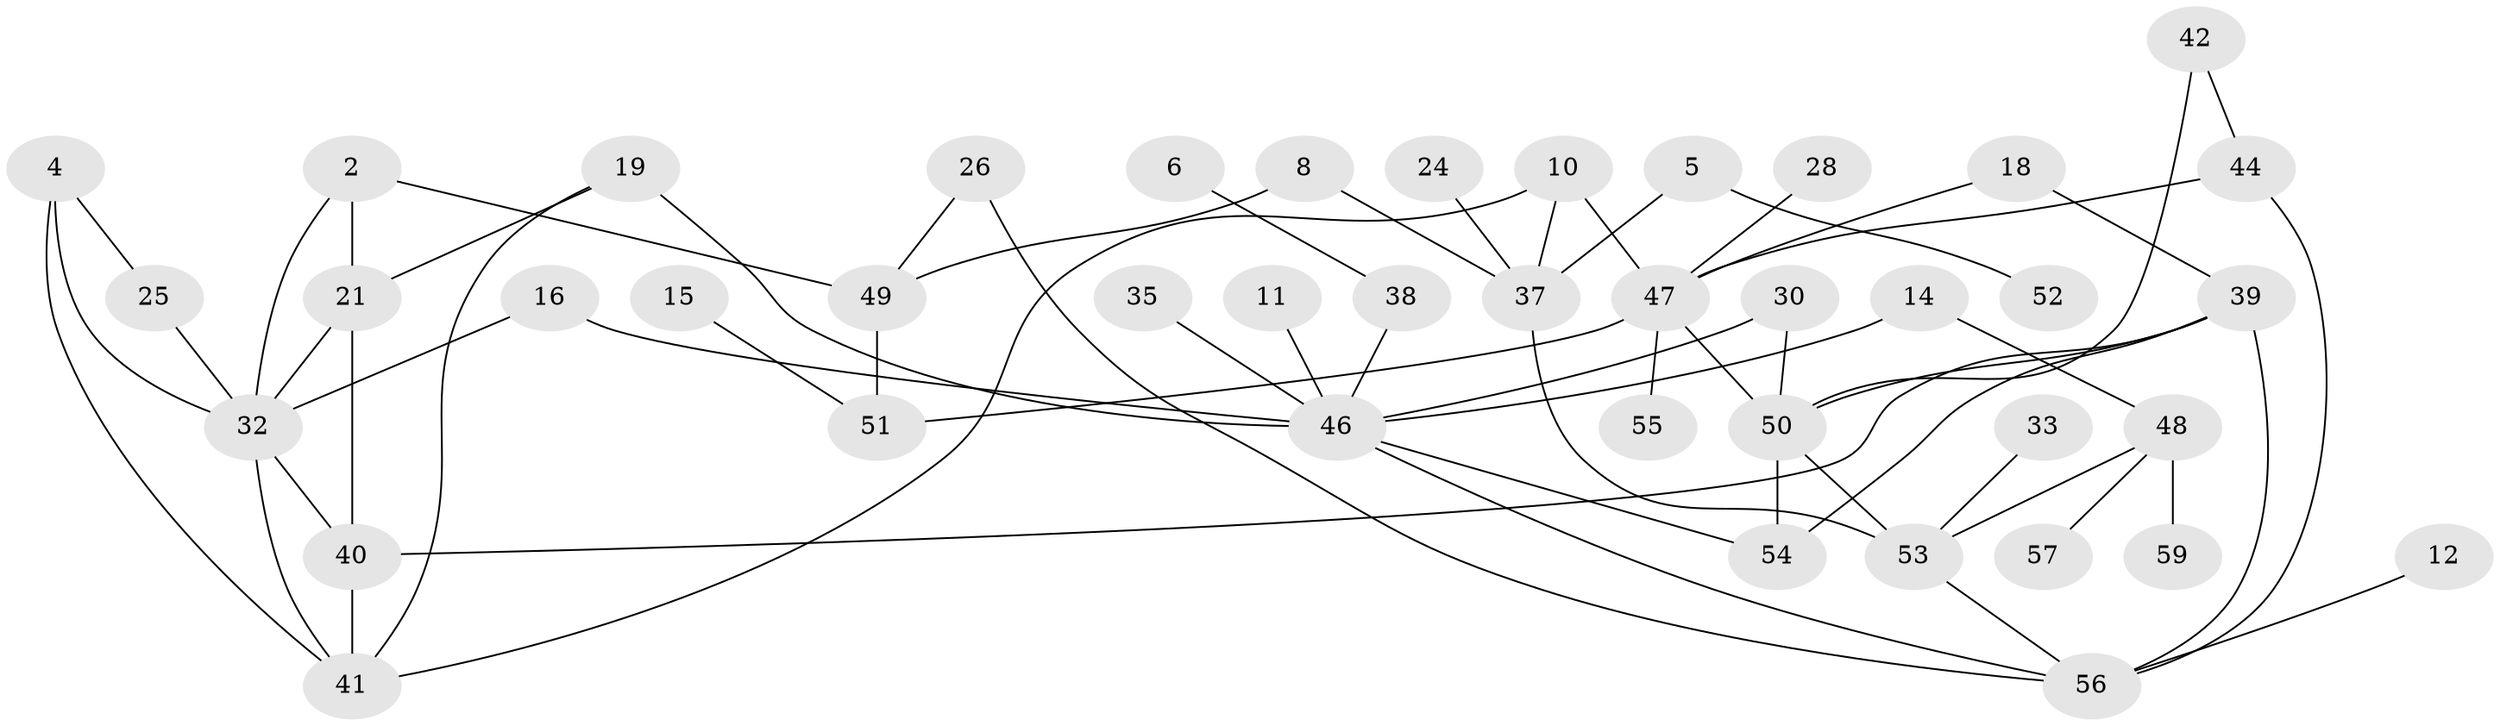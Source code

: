 // original degree distribution, {0: 0.11016949152542373, 3: 0.17796610169491525, 2: 0.288135593220339, 1: 0.2542372881355932, 5: 0.059322033898305086, 4: 0.11016949152542373}
// Generated by graph-tools (version 1.1) at 2025/49/03/09/25 03:49:11]
// undirected, 42 vertices, 62 edges
graph export_dot {
graph [start="1"]
  node [color=gray90,style=filled];
  2;
  4;
  5;
  6;
  8;
  10;
  11;
  12;
  14;
  15;
  16;
  18;
  19;
  21;
  24;
  25;
  26;
  28;
  30;
  32;
  33;
  35;
  37;
  38;
  39;
  40;
  41;
  42;
  44;
  46;
  47;
  48;
  49;
  50;
  51;
  52;
  53;
  54;
  55;
  56;
  57;
  59;
  2 -- 21 [weight=1.0];
  2 -- 32 [weight=1.0];
  2 -- 49 [weight=1.0];
  4 -- 25 [weight=1.0];
  4 -- 32 [weight=1.0];
  4 -- 41 [weight=1.0];
  5 -- 37 [weight=1.0];
  5 -- 52 [weight=1.0];
  6 -- 38 [weight=1.0];
  8 -- 37 [weight=1.0];
  8 -- 49 [weight=1.0];
  10 -- 37 [weight=1.0];
  10 -- 41 [weight=1.0];
  10 -- 47 [weight=1.0];
  11 -- 46 [weight=1.0];
  12 -- 56 [weight=1.0];
  14 -- 46 [weight=1.0];
  14 -- 48 [weight=1.0];
  15 -- 51 [weight=1.0];
  16 -- 32 [weight=1.0];
  16 -- 46 [weight=1.0];
  18 -- 39 [weight=1.0];
  18 -- 47 [weight=1.0];
  19 -- 21 [weight=1.0];
  19 -- 41 [weight=1.0];
  19 -- 46 [weight=2.0];
  21 -- 32 [weight=1.0];
  21 -- 40 [weight=1.0];
  24 -- 37 [weight=1.0];
  25 -- 32 [weight=1.0];
  26 -- 49 [weight=1.0];
  26 -- 56 [weight=1.0];
  28 -- 47 [weight=1.0];
  30 -- 46 [weight=1.0];
  30 -- 50 [weight=1.0];
  32 -- 40 [weight=1.0];
  32 -- 41 [weight=1.0];
  33 -- 53 [weight=1.0];
  35 -- 46 [weight=1.0];
  37 -- 53 [weight=1.0];
  38 -- 46 [weight=1.0];
  39 -- 40 [weight=2.0];
  39 -- 50 [weight=1.0];
  39 -- 54 [weight=1.0];
  39 -- 56 [weight=1.0];
  40 -- 41 [weight=1.0];
  42 -- 44 [weight=1.0];
  42 -- 50 [weight=1.0];
  44 -- 47 [weight=1.0];
  44 -- 56 [weight=1.0];
  46 -- 54 [weight=1.0];
  46 -- 56 [weight=1.0];
  47 -- 50 [weight=1.0];
  47 -- 51 [weight=1.0];
  47 -- 55 [weight=1.0];
  48 -- 53 [weight=1.0];
  48 -- 57 [weight=1.0];
  48 -- 59 [weight=1.0];
  49 -- 51 [weight=1.0];
  50 -- 53 [weight=1.0];
  50 -- 54 [weight=1.0];
  53 -- 56 [weight=1.0];
}
